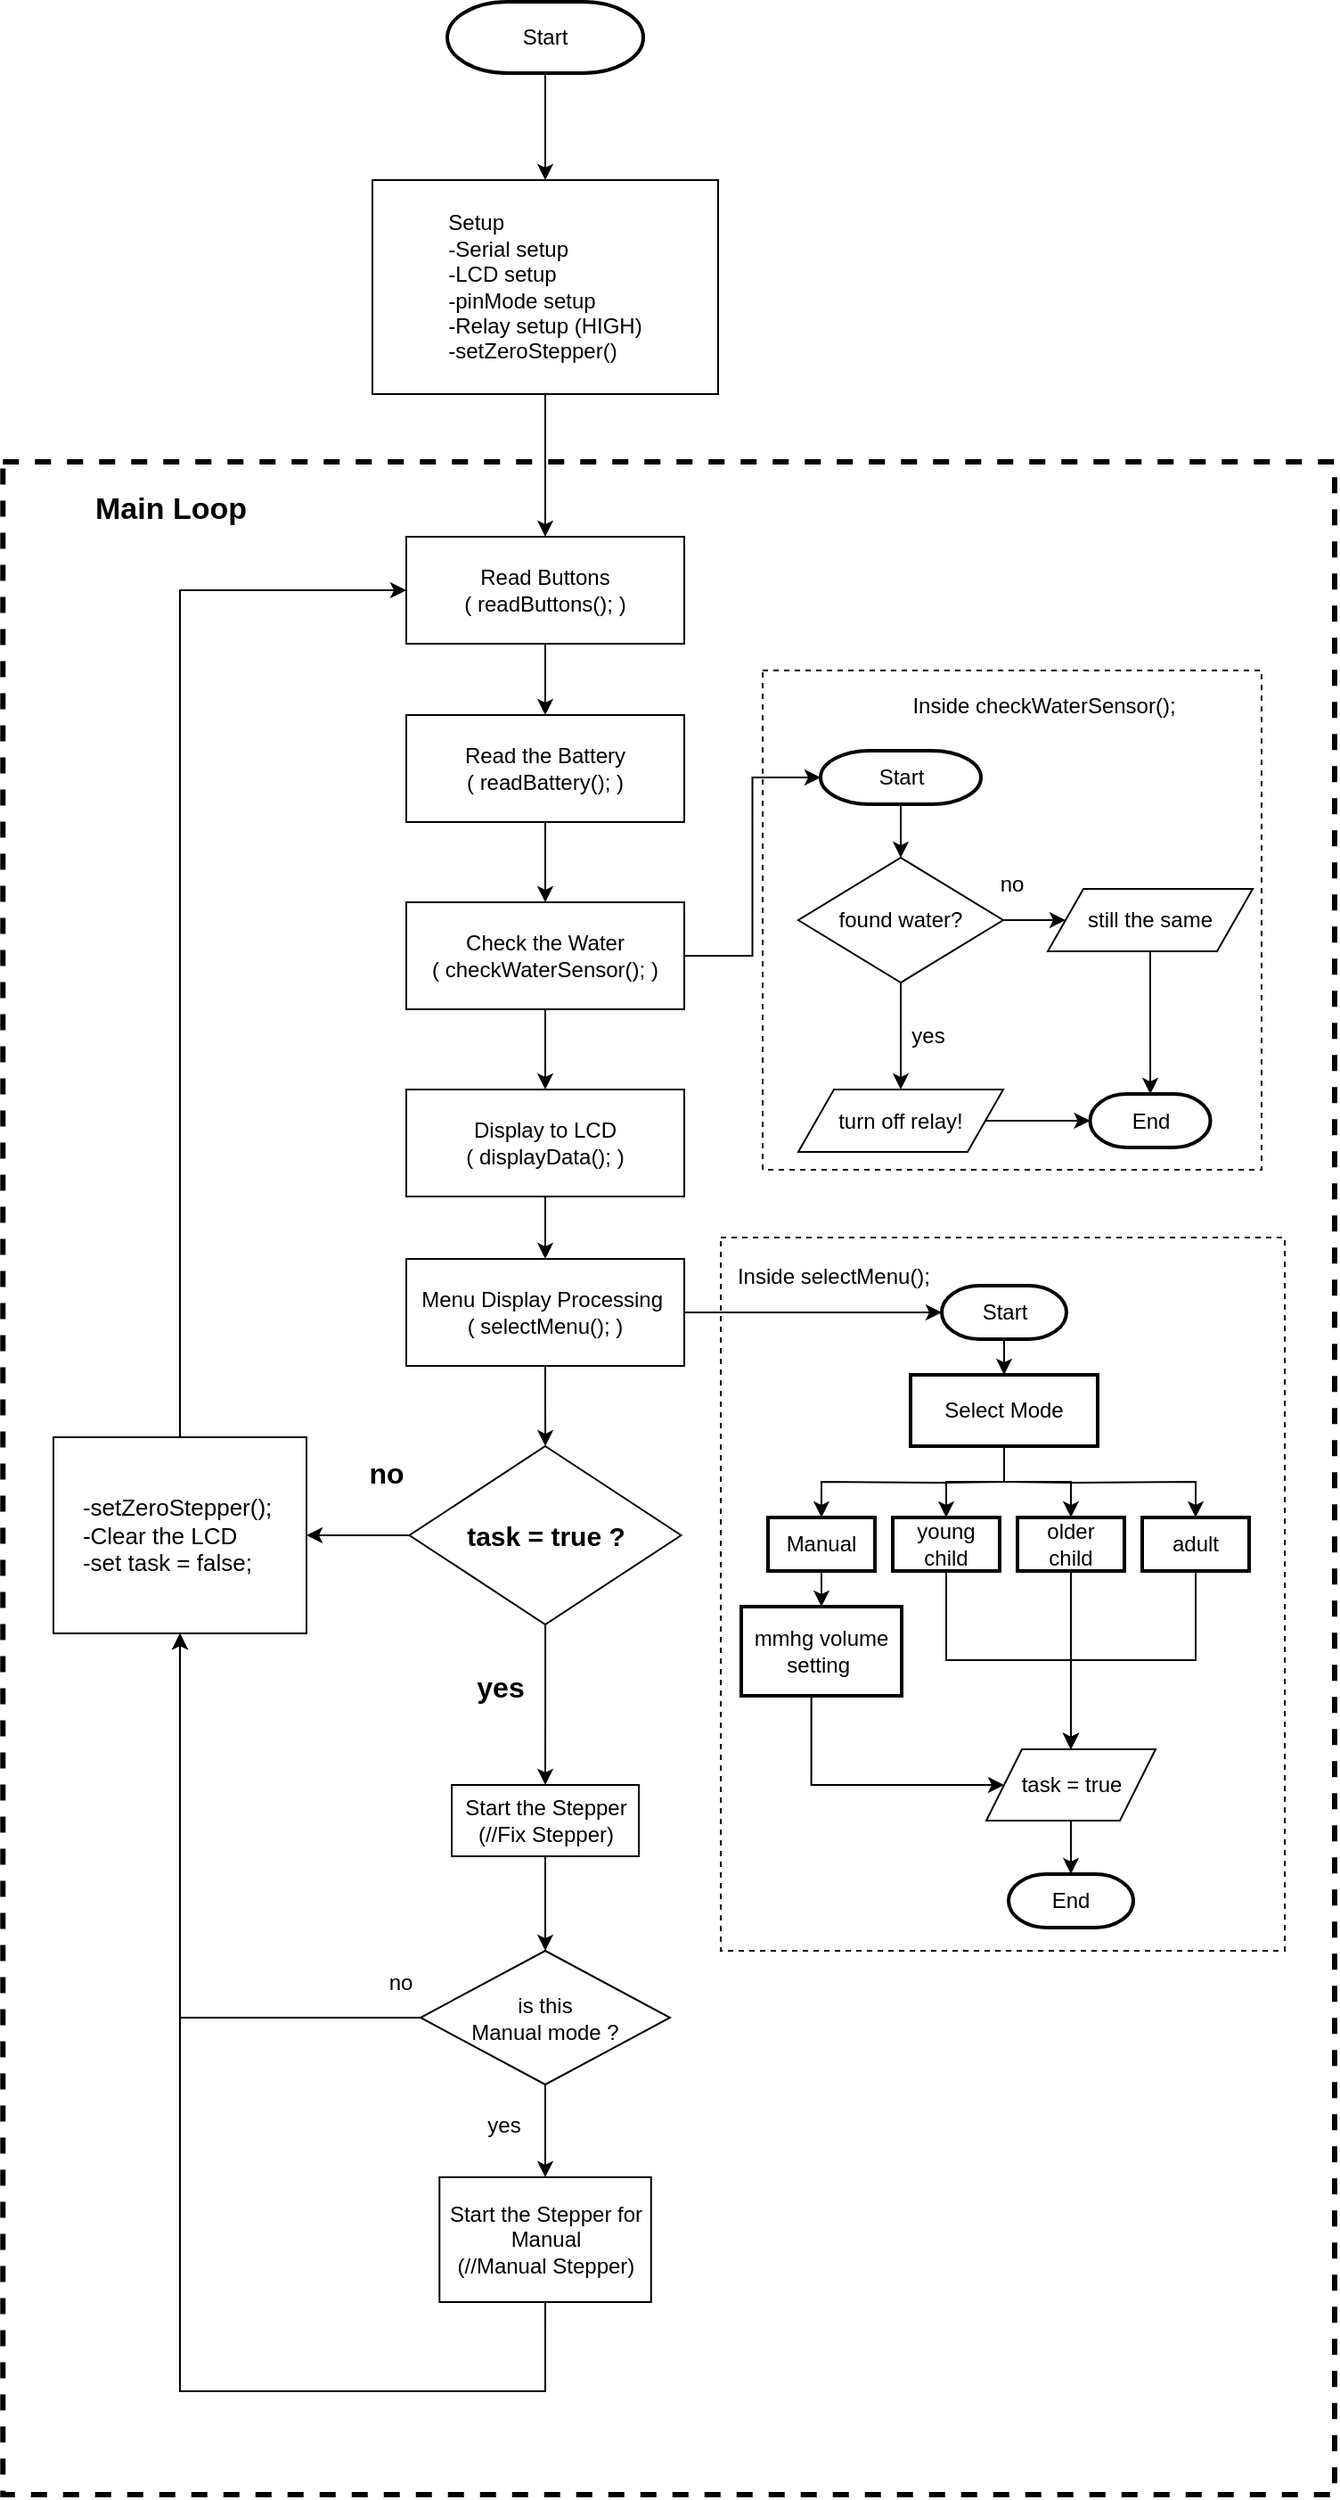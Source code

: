 <mxfile version="22.1.18" type="device">
  <diagram name="หน้า-1" id="kiTbpVJBDI51rhFGSgXa">
    <mxGraphModel dx="1976" dy="1140" grid="1" gridSize="10" guides="1" tooltips="1" connect="1" arrows="1" fold="1" page="1" pageScale="1" pageWidth="827" pageHeight="1169" math="0" shadow="0">
      <root>
        <mxCell id="0" />
        <mxCell id="1" parent="0" />
        <mxCell id="M46JBwFHOQyH1MQd8QL0-98" value="" style="group" vertex="1" connectable="0" parent="1">
          <mxGeometry x="72" y="20" width="720" height="1400" as="geometry" />
        </mxCell>
        <mxCell id="M46JBwFHOQyH1MQd8QL0-18" value="" style="group" vertex="1" connectable="0" parent="M46JBwFHOQyH1MQd8QL0-98">
          <mxGeometry x="418" y="420" width="265" height="240" as="geometry" />
        </mxCell>
        <mxCell id="M46JBwFHOQyH1MQd8QL0-7" value="Start" style="strokeWidth=2;html=1;shape=mxgraph.flowchart.terminator;whiteSpace=wrap;" vertex="1" parent="M46JBwFHOQyH1MQd8QL0-18">
          <mxGeometry x="12.5" width="90" height="30" as="geometry" />
        </mxCell>
        <mxCell id="M46JBwFHOQyH1MQd8QL0-8" value="found water?" style="rhombus;whiteSpace=wrap;html=1;" vertex="1" parent="M46JBwFHOQyH1MQd8QL0-18">
          <mxGeometry y="60" width="115" height="70" as="geometry" />
        </mxCell>
        <mxCell id="M46JBwFHOQyH1MQd8QL0-13" value="" style="edgeStyle=orthogonalEdgeStyle;rounded=0;orthogonalLoop=1;jettySize=auto;html=1;" edge="1" parent="M46JBwFHOQyH1MQd8QL0-18" source="M46JBwFHOQyH1MQd8QL0-7" target="M46JBwFHOQyH1MQd8QL0-8">
          <mxGeometry relative="1" as="geometry" />
        </mxCell>
        <mxCell id="M46JBwFHOQyH1MQd8QL0-45" value="" style="edgeStyle=orthogonalEdgeStyle;rounded=0;orthogonalLoop=1;jettySize=auto;html=1;" edge="1" parent="M46JBwFHOQyH1MQd8QL0-18" source="M46JBwFHOQyH1MQd8QL0-9" target="M46JBwFHOQyH1MQd8QL0-43">
          <mxGeometry relative="1" as="geometry" />
        </mxCell>
        <mxCell id="M46JBwFHOQyH1MQd8QL0-9" value="turn off relay!" style="shape=parallelogram;perimeter=parallelogramPerimeter;whiteSpace=wrap;html=1;fixedSize=1;" vertex="1" parent="M46JBwFHOQyH1MQd8QL0-18">
          <mxGeometry y="190" width="115" height="35" as="geometry" />
        </mxCell>
        <mxCell id="M46JBwFHOQyH1MQd8QL0-10" value="" style="edgeStyle=orthogonalEdgeStyle;rounded=0;orthogonalLoop=1;jettySize=auto;html=1;" edge="1" parent="M46JBwFHOQyH1MQd8QL0-18" source="M46JBwFHOQyH1MQd8QL0-8" target="M46JBwFHOQyH1MQd8QL0-9">
          <mxGeometry relative="1" as="geometry" />
        </mxCell>
        <mxCell id="M46JBwFHOQyH1MQd8QL0-44" value="" style="edgeStyle=orthogonalEdgeStyle;rounded=0;orthogonalLoop=1;jettySize=auto;html=1;" edge="1" parent="M46JBwFHOQyH1MQd8QL0-18" source="M46JBwFHOQyH1MQd8QL0-11" target="M46JBwFHOQyH1MQd8QL0-43">
          <mxGeometry relative="1" as="geometry" />
        </mxCell>
        <mxCell id="M46JBwFHOQyH1MQd8QL0-11" value="still the same" style="shape=parallelogram;perimeter=parallelogramPerimeter;whiteSpace=wrap;html=1;fixedSize=1;" vertex="1" parent="M46JBwFHOQyH1MQd8QL0-18">
          <mxGeometry x="140" y="77.5" width="115" height="35" as="geometry" />
        </mxCell>
        <mxCell id="M46JBwFHOQyH1MQd8QL0-12" value="" style="edgeStyle=orthogonalEdgeStyle;rounded=0;orthogonalLoop=1;jettySize=auto;html=1;" edge="1" parent="M46JBwFHOQyH1MQd8QL0-18" source="M46JBwFHOQyH1MQd8QL0-8" target="M46JBwFHOQyH1MQd8QL0-11">
          <mxGeometry relative="1" as="geometry" />
        </mxCell>
        <mxCell id="M46JBwFHOQyH1MQd8QL0-43" value="End" style="strokeWidth=2;html=1;shape=mxgraph.flowchart.terminator;whiteSpace=wrap;" vertex="1" parent="M46JBwFHOQyH1MQd8QL0-18">
          <mxGeometry x="163.75" y="192.5" width="67.5" height="30" as="geometry" />
        </mxCell>
        <mxCell id="M46JBwFHOQyH1MQd8QL0-74" value="yes" style="text;html=1;strokeColor=none;fillColor=none;align=center;verticalAlign=middle;whiteSpace=wrap;rounded=0;" vertex="1" parent="M46JBwFHOQyH1MQd8QL0-18">
          <mxGeometry x="42.5" y="145" width="60" height="30" as="geometry" />
        </mxCell>
        <mxCell id="M46JBwFHOQyH1MQd8QL0-75" value="no" style="text;html=1;strokeColor=none;fillColor=none;align=center;verticalAlign=middle;whiteSpace=wrap;rounded=0;" vertex="1" parent="M46JBwFHOQyH1MQd8QL0-18">
          <mxGeometry x="90" y="60" width="60" height="30" as="geometry" />
        </mxCell>
        <mxCell id="M46JBwFHOQyH1MQd8QL0-24" value="" style="whiteSpace=wrap;html=1;aspect=fixed;fillColor=none;dashed=1;strokeWidth=1;" vertex="1" parent="M46JBwFHOQyH1MQd8QL0-18">
          <mxGeometry x="-20" y="-45" width="280" height="280" as="geometry" />
        </mxCell>
        <mxCell id="M46JBwFHOQyH1MQd8QL0-1" value="Start" style="strokeWidth=2;html=1;shape=mxgraph.flowchart.terminator;whiteSpace=wrap;" vertex="1" parent="M46JBwFHOQyH1MQd8QL0-98">
          <mxGeometry x="221" width="110" height="40" as="geometry" />
        </mxCell>
        <mxCell id="M46JBwFHOQyH1MQd8QL0-2" value="&lt;div style=&quot;text-align: left;&quot;&gt;&lt;span style=&quot;background-color: initial;&quot;&gt;Setup&lt;/span&gt;&lt;/div&gt;&lt;div style=&quot;text-align: left;&quot;&gt;&lt;span style=&quot;background-color: initial;&quot;&gt;-Serial setup&lt;/span&gt;&lt;/div&gt;&lt;div style=&quot;text-align: left;&quot;&gt;&lt;span style=&quot;background-color: initial;&quot;&gt;-LCD setup&lt;/span&gt;&lt;/div&gt;&lt;div style=&quot;text-align: left;&quot;&gt;&lt;span style=&quot;background-color: initial;&quot;&gt;-pinMode setup&lt;/span&gt;&lt;/div&gt;&lt;div style=&quot;text-align: left;&quot;&gt;&lt;span style=&quot;background-color: initial;&quot;&gt;-Relay setup (HIGH)&lt;/span&gt;&lt;/div&gt;&lt;div style=&quot;text-align: left;&quot;&gt;&lt;span style=&quot;background-color: initial;&quot;&gt;-setZeroStepper()&lt;/span&gt;&lt;/div&gt;" style="rounded=0;whiteSpace=wrap;html=1;" vertex="1" parent="M46JBwFHOQyH1MQd8QL0-98">
          <mxGeometry x="179" y="100" width="194" height="120" as="geometry" />
        </mxCell>
        <mxCell id="M46JBwFHOQyH1MQd8QL0-17" value="" style="edgeStyle=orthogonalEdgeStyle;rounded=0;orthogonalLoop=1;jettySize=auto;html=1;" edge="1" parent="M46JBwFHOQyH1MQd8QL0-98" source="M46JBwFHOQyH1MQd8QL0-1" target="M46JBwFHOQyH1MQd8QL0-2">
          <mxGeometry relative="1" as="geometry" />
        </mxCell>
        <mxCell id="M46JBwFHOQyH1MQd8QL0-4" value="Read Buttons&lt;br&gt;( readButtons(); )" style="rounded=0;whiteSpace=wrap;html=1;" vertex="1" parent="M46JBwFHOQyH1MQd8QL0-98">
          <mxGeometry x="198" y="300" width="156" height="60" as="geometry" />
        </mxCell>
        <mxCell id="M46JBwFHOQyH1MQd8QL0-14" value="" style="edgeStyle=orthogonalEdgeStyle;rounded=0;orthogonalLoop=1;jettySize=auto;html=1;" edge="1" parent="M46JBwFHOQyH1MQd8QL0-98" source="M46JBwFHOQyH1MQd8QL0-2" target="M46JBwFHOQyH1MQd8QL0-4">
          <mxGeometry relative="1" as="geometry" />
        </mxCell>
        <mxCell id="M46JBwFHOQyH1MQd8QL0-5" value="Read the Battery&lt;br&gt;( readBattery(); )" style="rounded=0;whiteSpace=wrap;html=1;" vertex="1" parent="M46JBwFHOQyH1MQd8QL0-98">
          <mxGeometry x="198" y="400" width="156" height="60" as="geometry" />
        </mxCell>
        <mxCell id="M46JBwFHOQyH1MQd8QL0-15" value="" style="edgeStyle=orthogonalEdgeStyle;rounded=0;orthogonalLoop=1;jettySize=auto;html=1;" edge="1" parent="M46JBwFHOQyH1MQd8QL0-98" source="M46JBwFHOQyH1MQd8QL0-4" target="M46JBwFHOQyH1MQd8QL0-5">
          <mxGeometry relative="1" as="geometry" />
        </mxCell>
        <mxCell id="M46JBwFHOQyH1MQd8QL0-6" value="Check the Water&lt;br&gt;( checkWaterSensor(); )" style="rounded=0;whiteSpace=wrap;html=1;" vertex="1" parent="M46JBwFHOQyH1MQd8QL0-98">
          <mxGeometry x="198" y="505" width="156" height="60" as="geometry" />
        </mxCell>
        <mxCell id="M46JBwFHOQyH1MQd8QL0-16" value="" style="edgeStyle=orthogonalEdgeStyle;rounded=0;orthogonalLoop=1;jettySize=auto;html=1;" edge="1" parent="M46JBwFHOQyH1MQd8QL0-98" source="M46JBwFHOQyH1MQd8QL0-5" target="M46JBwFHOQyH1MQd8QL0-6">
          <mxGeometry relative="1" as="geometry" />
        </mxCell>
        <mxCell id="M46JBwFHOQyH1MQd8QL0-19" value="Menu Display Processing&amp;nbsp;&lt;br&gt;( selectMenu(); )" style="rounded=0;whiteSpace=wrap;html=1;" vertex="1" parent="M46JBwFHOQyH1MQd8QL0-98">
          <mxGeometry x="198" y="705" width="156" height="60" as="geometry" />
        </mxCell>
        <mxCell id="M46JBwFHOQyH1MQd8QL0-21" value="" style="edgeStyle=orthogonalEdgeStyle;rounded=0;orthogonalLoop=1;jettySize=auto;html=1;" edge="1" parent="M46JBwFHOQyH1MQd8QL0-98" source="M46JBwFHOQyH1MQd8QL0-20" target="M46JBwFHOQyH1MQd8QL0-19">
          <mxGeometry relative="1" as="geometry" />
        </mxCell>
        <mxCell id="M46JBwFHOQyH1MQd8QL0-20" value="Display to LCD&lt;br&gt;( displayData(); )" style="rounded=0;whiteSpace=wrap;html=1;" vertex="1" parent="M46JBwFHOQyH1MQd8QL0-98">
          <mxGeometry x="198" y="610" width="156" height="60" as="geometry" />
        </mxCell>
        <mxCell id="M46JBwFHOQyH1MQd8QL0-22" value="" style="edgeStyle=orthogonalEdgeStyle;rounded=0;orthogonalLoop=1;jettySize=auto;html=1;" edge="1" parent="M46JBwFHOQyH1MQd8QL0-98" source="M46JBwFHOQyH1MQd8QL0-6" target="M46JBwFHOQyH1MQd8QL0-20">
          <mxGeometry relative="1" as="geometry" />
        </mxCell>
        <mxCell id="M46JBwFHOQyH1MQd8QL0-23" style="edgeStyle=orthogonalEdgeStyle;rounded=0;orthogonalLoop=1;jettySize=auto;html=1;entryX=0;entryY=0.5;entryDx=0;entryDy=0;entryPerimeter=0;" edge="1" parent="M46JBwFHOQyH1MQd8QL0-98" source="M46JBwFHOQyH1MQd8QL0-6" target="M46JBwFHOQyH1MQd8QL0-7">
          <mxGeometry relative="1" as="geometry" />
        </mxCell>
        <mxCell id="M46JBwFHOQyH1MQd8QL0-25" value="Inside checkWaterSensor();" style="text;html=1;strokeColor=none;fillColor=none;align=center;verticalAlign=middle;whiteSpace=wrap;rounded=0;" vertex="1" parent="M46JBwFHOQyH1MQd8QL0-98">
          <mxGeometry x="481" y="380" width="150" height="30" as="geometry" />
        </mxCell>
        <mxCell id="M46JBwFHOQyH1MQd8QL0-27" value="Start" style="strokeWidth=2;html=1;shape=mxgraph.flowchart.terminator;whiteSpace=wrap;" vertex="1" parent="M46JBwFHOQyH1MQd8QL0-98">
          <mxGeometry x="498.5" y="720" width="70" height="30" as="geometry" />
        </mxCell>
        <mxCell id="M46JBwFHOQyH1MQd8QL0-72" style="edgeStyle=orthogonalEdgeStyle;rounded=0;orthogonalLoop=1;jettySize=auto;html=1;" edge="1" parent="M46JBwFHOQyH1MQd8QL0-98" source="M46JBwFHOQyH1MQd8QL0-19" target="M46JBwFHOQyH1MQd8QL0-27">
          <mxGeometry relative="1" as="geometry" />
        </mxCell>
        <mxCell id="M46JBwFHOQyH1MQd8QL0-39" style="edgeStyle=orthogonalEdgeStyle;rounded=0;orthogonalLoop=1;jettySize=auto;html=1;entryX=0.5;entryY=0;entryDx=0;entryDy=0;" edge="1" parent="M46JBwFHOQyH1MQd8QL0-98" target="M46JBwFHOQyH1MQd8QL0-30">
          <mxGeometry relative="1" as="geometry">
            <mxPoint x="534" y="830" as="sourcePoint" />
          </mxGeometry>
        </mxCell>
        <mxCell id="M46JBwFHOQyH1MQd8QL0-40" style="edgeStyle=orthogonalEdgeStyle;rounded=0;orthogonalLoop=1;jettySize=auto;html=1;entryX=0.5;entryY=0;entryDx=0;entryDy=0;" edge="1" parent="M46JBwFHOQyH1MQd8QL0-98" target="M46JBwFHOQyH1MQd8QL0-36">
          <mxGeometry relative="1" as="geometry">
            <mxPoint x="534" y="830" as="sourcePoint" />
          </mxGeometry>
        </mxCell>
        <mxCell id="M46JBwFHOQyH1MQd8QL0-28" value="Select Mode" style="whiteSpace=wrap;html=1;strokeWidth=2;" vertex="1" parent="M46JBwFHOQyH1MQd8QL0-98">
          <mxGeometry x="481" y="770" width="105" height="40" as="geometry" />
        </mxCell>
        <mxCell id="M46JBwFHOQyH1MQd8QL0-29" value="" style="edgeStyle=orthogonalEdgeStyle;rounded=0;orthogonalLoop=1;jettySize=auto;html=1;" edge="1" parent="M46JBwFHOQyH1MQd8QL0-98" source="M46JBwFHOQyH1MQd8QL0-27" target="M46JBwFHOQyH1MQd8QL0-28">
          <mxGeometry relative="1" as="geometry" />
        </mxCell>
        <mxCell id="M46JBwFHOQyH1MQd8QL0-30" value="Manual" style="whiteSpace=wrap;html=1;strokeWidth=2;" vertex="1" parent="M46JBwFHOQyH1MQd8QL0-98">
          <mxGeometry x="401" y="850" width="60" height="30" as="geometry" />
        </mxCell>
        <mxCell id="M46JBwFHOQyH1MQd8QL0-33" value="young child" style="whiteSpace=wrap;html=1;strokeWidth=2;" vertex="1" parent="M46JBwFHOQyH1MQd8QL0-98">
          <mxGeometry x="471" y="850" width="60" height="30" as="geometry" />
        </mxCell>
        <mxCell id="M46JBwFHOQyH1MQd8QL0-37" style="edgeStyle=orthogonalEdgeStyle;rounded=0;orthogonalLoop=1;jettySize=auto;html=1;" edge="1" parent="M46JBwFHOQyH1MQd8QL0-98" source="M46JBwFHOQyH1MQd8QL0-28" target="M46JBwFHOQyH1MQd8QL0-33">
          <mxGeometry relative="1" as="geometry" />
        </mxCell>
        <mxCell id="M46JBwFHOQyH1MQd8QL0-34" value="older &lt;br&gt;child" style="whiteSpace=wrap;html=1;strokeWidth=2;" vertex="1" parent="M46JBwFHOQyH1MQd8QL0-98">
          <mxGeometry x="541" y="850" width="60" height="30" as="geometry" />
        </mxCell>
        <mxCell id="M46JBwFHOQyH1MQd8QL0-38" style="edgeStyle=orthogonalEdgeStyle;rounded=0;orthogonalLoop=1;jettySize=auto;html=1;entryX=0.5;entryY=0;entryDx=0;entryDy=0;" edge="1" parent="M46JBwFHOQyH1MQd8QL0-98" source="M46JBwFHOQyH1MQd8QL0-28" target="M46JBwFHOQyH1MQd8QL0-34">
          <mxGeometry relative="1" as="geometry" />
        </mxCell>
        <mxCell id="M46JBwFHOQyH1MQd8QL0-36" value="adult" style="whiteSpace=wrap;html=1;strokeWidth=2;" vertex="1" parent="M46JBwFHOQyH1MQd8QL0-98">
          <mxGeometry x="611" y="850" width="60" height="30" as="geometry" />
        </mxCell>
        <mxCell id="M46JBwFHOQyH1MQd8QL0-41" value="mmhg volume &lt;br&gt;setting&amp;nbsp;" style="whiteSpace=wrap;html=1;strokeWidth=2;" vertex="1" parent="M46JBwFHOQyH1MQd8QL0-98">
          <mxGeometry x="386" y="900" width="90" height="50" as="geometry" />
        </mxCell>
        <mxCell id="M46JBwFHOQyH1MQd8QL0-42" value="" style="edgeStyle=orthogonalEdgeStyle;rounded=0;orthogonalLoop=1;jettySize=auto;html=1;" edge="1" parent="M46JBwFHOQyH1MQd8QL0-98" source="M46JBwFHOQyH1MQd8QL0-30" target="M46JBwFHOQyH1MQd8QL0-41">
          <mxGeometry relative="1" as="geometry" />
        </mxCell>
        <mxCell id="M46JBwFHOQyH1MQd8QL0-47" value="task = true" style="shape=parallelogram;perimeter=parallelogramPerimeter;whiteSpace=wrap;html=1;fixedSize=1;" vertex="1" parent="M46JBwFHOQyH1MQd8QL0-98">
          <mxGeometry x="523.5" y="980" width="95" height="40" as="geometry" />
        </mxCell>
        <mxCell id="M46JBwFHOQyH1MQd8QL0-49" style="edgeStyle=orthogonalEdgeStyle;rounded=0;orthogonalLoop=1;jettySize=auto;html=1;" edge="1" parent="M46JBwFHOQyH1MQd8QL0-98" source="M46JBwFHOQyH1MQd8QL0-33" target="M46JBwFHOQyH1MQd8QL0-47">
          <mxGeometry relative="1" as="geometry" />
        </mxCell>
        <mxCell id="M46JBwFHOQyH1MQd8QL0-50" style="edgeStyle=orthogonalEdgeStyle;rounded=0;orthogonalLoop=1;jettySize=auto;html=1;" edge="1" parent="M46JBwFHOQyH1MQd8QL0-98" source="M46JBwFHOQyH1MQd8QL0-34" target="M46JBwFHOQyH1MQd8QL0-47">
          <mxGeometry relative="1" as="geometry" />
        </mxCell>
        <mxCell id="M46JBwFHOQyH1MQd8QL0-51" style="edgeStyle=orthogonalEdgeStyle;rounded=0;orthogonalLoop=1;jettySize=auto;html=1;" edge="1" parent="M46JBwFHOQyH1MQd8QL0-98" source="M46JBwFHOQyH1MQd8QL0-36" target="M46JBwFHOQyH1MQd8QL0-47">
          <mxGeometry relative="1" as="geometry" />
        </mxCell>
        <mxCell id="M46JBwFHOQyH1MQd8QL0-52" style="edgeStyle=orthogonalEdgeStyle;rounded=0;orthogonalLoop=1;jettySize=auto;html=1;exitX=0.437;exitY=1.02;exitDx=0;exitDy=0;exitPerimeter=0;entryX=0;entryY=0.5;entryDx=0;entryDy=0;" edge="1" parent="M46JBwFHOQyH1MQd8QL0-98" source="M46JBwFHOQyH1MQd8QL0-41" target="M46JBwFHOQyH1MQd8QL0-47">
          <mxGeometry relative="1" as="geometry">
            <Array as="points">
              <mxPoint x="425" y="1000" />
            </Array>
          </mxGeometry>
        </mxCell>
        <mxCell id="M46JBwFHOQyH1MQd8QL0-53" value="End" style="strokeWidth=2;html=1;shape=mxgraph.flowchart.terminator;whiteSpace=wrap;" vertex="1" parent="M46JBwFHOQyH1MQd8QL0-98">
          <mxGeometry x="536" y="1050" width="70" height="30" as="geometry" />
        </mxCell>
        <mxCell id="M46JBwFHOQyH1MQd8QL0-54" value="" style="edgeStyle=orthogonalEdgeStyle;rounded=0;orthogonalLoop=1;jettySize=auto;html=1;" edge="1" parent="M46JBwFHOQyH1MQd8QL0-98" source="M46JBwFHOQyH1MQd8QL0-47" target="M46JBwFHOQyH1MQd8QL0-53">
          <mxGeometry relative="1" as="geometry" />
        </mxCell>
        <mxCell id="M46JBwFHOQyH1MQd8QL0-68" value="" style="rounded=0;whiteSpace=wrap;html=1;fillColor=none;dashed=1;" vertex="1" parent="M46JBwFHOQyH1MQd8QL0-98">
          <mxGeometry x="374.5" y="693" width="316.5" height="400" as="geometry" />
        </mxCell>
        <mxCell id="M46JBwFHOQyH1MQd8QL0-69" value="Inside selectMenu();" style="text;html=1;strokeColor=none;fillColor=none;align=center;verticalAlign=middle;whiteSpace=wrap;rounded=0;" vertex="1" parent="M46JBwFHOQyH1MQd8QL0-98">
          <mxGeometry x="373" y="700" width="130" height="30" as="geometry" />
        </mxCell>
        <mxCell id="M46JBwFHOQyH1MQd8QL0-73" value="&lt;font style=&quot;font-size: 15px;&quot;&gt;&lt;b&gt;task = true ?&lt;/b&gt;&lt;/font&gt;" style="rhombus;whiteSpace=wrap;html=1;" vertex="1" parent="M46JBwFHOQyH1MQd8QL0-98">
          <mxGeometry x="199.75" y="810" width="152.5" height="100" as="geometry" />
        </mxCell>
        <mxCell id="M46JBwFHOQyH1MQd8QL0-76" value="" style="edgeStyle=orthogonalEdgeStyle;rounded=0;orthogonalLoop=1;jettySize=auto;html=1;" edge="1" parent="M46JBwFHOQyH1MQd8QL0-98" source="M46JBwFHOQyH1MQd8QL0-19" target="M46JBwFHOQyH1MQd8QL0-73">
          <mxGeometry relative="1" as="geometry" />
        </mxCell>
        <mxCell id="M46JBwFHOQyH1MQd8QL0-77" value="Start the Stepper&lt;br&gt;(//Fix Stepper)" style="whiteSpace=wrap;html=1;" vertex="1" parent="M46JBwFHOQyH1MQd8QL0-98">
          <mxGeometry x="223.5" y="1000" width="105" height="40" as="geometry" />
        </mxCell>
        <mxCell id="M46JBwFHOQyH1MQd8QL0-78" value="" style="edgeStyle=orthogonalEdgeStyle;rounded=0;orthogonalLoop=1;jettySize=auto;html=1;" edge="1" parent="M46JBwFHOQyH1MQd8QL0-98" source="M46JBwFHOQyH1MQd8QL0-73" target="M46JBwFHOQyH1MQd8QL0-77">
          <mxGeometry relative="1" as="geometry" />
        </mxCell>
        <mxCell id="M46JBwFHOQyH1MQd8QL0-79" value="Start the Stepper for Manual&lt;br&gt;(//Manual Stepper)" style="whiteSpace=wrap;html=1;" vertex="1" parent="M46JBwFHOQyH1MQd8QL0-98">
          <mxGeometry x="216.63" y="1220" width="118.75" height="70" as="geometry" />
        </mxCell>
        <mxCell id="M46JBwFHOQyH1MQd8QL0-82" value="" style="edgeStyle=orthogonalEdgeStyle;rounded=0;orthogonalLoop=1;jettySize=auto;html=1;" edge="1" parent="M46JBwFHOQyH1MQd8QL0-98" source="M46JBwFHOQyH1MQd8QL0-80" target="M46JBwFHOQyH1MQd8QL0-79">
          <mxGeometry relative="1" as="geometry" />
        </mxCell>
        <mxCell id="M46JBwFHOQyH1MQd8QL0-80" value="is this &lt;br&gt;Manual mode ?" style="rhombus;whiteSpace=wrap;html=1;" vertex="1" parent="M46JBwFHOQyH1MQd8QL0-98">
          <mxGeometry x="206" y="1093" width="140" height="75" as="geometry" />
        </mxCell>
        <mxCell id="M46JBwFHOQyH1MQd8QL0-81" value="" style="edgeStyle=orthogonalEdgeStyle;rounded=0;orthogonalLoop=1;jettySize=auto;html=1;" edge="1" parent="M46JBwFHOQyH1MQd8QL0-98" source="M46JBwFHOQyH1MQd8QL0-77" target="M46JBwFHOQyH1MQd8QL0-80">
          <mxGeometry relative="1" as="geometry" />
        </mxCell>
        <mxCell id="M46JBwFHOQyH1MQd8QL0-95" style="edgeStyle=orthogonalEdgeStyle;rounded=0;orthogonalLoop=1;jettySize=auto;html=1;" edge="1" parent="M46JBwFHOQyH1MQd8QL0-98" source="M46JBwFHOQyH1MQd8QL0-85" target="M46JBwFHOQyH1MQd8QL0-4">
          <mxGeometry relative="1" as="geometry">
            <Array as="points">
              <mxPoint x="71" y="330" />
            </Array>
          </mxGeometry>
        </mxCell>
        <mxCell id="M46JBwFHOQyH1MQd8QL0-85" value="&lt;font style=&quot;font-size: 13px;&quot;&gt;&amp;nbsp; &amp;nbsp; -setZeroStepper();&lt;br&gt;&amp;nbsp; &amp;nbsp; -Clear the LCD&lt;br&gt;&amp;nbsp; &amp;nbsp; -set task = false;&lt;/font&gt;" style="whiteSpace=wrap;html=1;align=left;" vertex="1" parent="M46JBwFHOQyH1MQd8QL0-98">
          <mxGeometry y="805" width="142" height="110" as="geometry" />
        </mxCell>
        <mxCell id="M46JBwFHOQyH1MQd8QL0-91" style="edgeStyle=orthogonalEdgeStyle;rounded=0;orthogonalLoop=1;jettySize=auto;html=1;entryX=1;entryY=0.5;entryDx=0;entryDy=0;" edge="1" parent="M46JBwFHOQyH1MQd8QL0-98" source="M46JBwFHOQyH1MQd8QL0-73" target="M46JBwFHOQyH1MQd8QL0-85">
          <mxGeometry relative="1" as="geometry" />
        </mxCell>
        <mxCell id="M46JBwFHOQyH1MQd8QL0-92" style="edgeStyle=orthogonalEdgeStyle;rounded=0;orthogonalLoop=1;jettySize=auto;html=1;exitX=0.5;exitY=1;exitDx=0;exitDy=0;" edge="1" parent="M46JBwFHOQyH1MQd8QL0-98" source="M46JBwFHOQyH1MQd8QL0-79" target="M46JBwFHOQyH1MQd8QL0-85">
          <mxGeometry relative="1" as="geometry">
            <Array as="points">
              <mxPoint x="276" y="1340" />
              <mxPoint x="71" y="1340" />
            </Array>
          </mxGeometry>
        </mxCell>
        <mxCell id="M46JBwFHOQyH1MQd8QL0-93" style="edgeStyle=orthogonalEdgeStyle;rounded=0;orthogonalLoop=1;jettySize=auto;html=1;" edge="1" parent="M46JBwFHOQyH1MQd8QL0-98" source="M46JBwFHOQyH1MQd8QL0-80" target="M46JBwFHOQyH1MQd8QL0-85">
          <mxGeometry relative="1" as="geometry" />
        </mxCell>
        <mxCell id="M46JBwFHOQyH1MQd8QL0-86" value="yes" style="text;html=1;strokeColor=none;fillColor=none;align=center;verticalAlign=middle;whiteSpace=wrap;rounded=0;" vertex="1" parent="M46JBwFHOQyH1MQd8QL0-98">
          <mxGeometry x="223" y="1176" width="60" height="30" as="geometry" />
        </mxCell>
        <mxCell id="M46JBwFHOQyH1MQd8QL0-88" value="no" style="text;html=1;strokeColor=none;fillColor=none;align=center;verticalAlign=middle;whiteSpace=wrap;rounded=0;" vertex="1" parent="M46JBwFHOQyH1MQd8QL0-98">
          <mxGeometry x="164.5" y="1096" width="60" height="30" as="geometry" />
        </mxCell>
        <mxCell id="M46JBwFHOQyH1MQd8QL0-89" value="&lt;b&gt;&lt;font style=&quot;font-size: 16px;&quot;&gt;yes&lt;/font&gt;&lt;/b&gt;" style="text;html=1;strokeColor=none;fillColor=none;align=center;verticalAlign=middle;whiteSpace=wrap;rounded=0;" vertex="1" parent="M46JBwFHOQyH1MQd8QL0-98">
          <mxGeometry x="221" y="930" width="60" height="30" as="geometry" />
        </mxCell>
        <mxCell id="M46JBwFHOQyH1MQd8QL0-90" value="&lt;b&gt;&lt;font style=&quot;font-size: 16px;&quot;&gt;no&lt;/font&gt;&lt;/b&gt;" style="text;html=1;strokeColor=none;fillColor=none;align=center;verticalAlign=middle;whiteSpace=wrap;rounded=0;" vertex="1" parent="M46JBwFHOQyH1MQd8QL0-98">
          <mxGeometry x="156.63" y="810" width="60" height="30" as="geometry" />
        </mxCell>
        <mxCell id="M46JBwFHOQyH1MQd8QL0-99" value="" style="rounded=0;whiteSpace=wrap;html=1;strokeWidth=3;dashed=1;fillColor=none;" vertex="1" parent="M46JBwFHOQyH1MQd8QL0-98">
          <mxGeometry x="-28.37" y="258" width="747.37" height="1140" as="geometry" />
        </mxCell>
        <mxCell id="M46JBwFHOQyH1MQd8QL0-100" value="&lt;b&gt;&lt;font style=&quot;font-size: 17px;&quot;&gt;Main Loop&lt;/font&gt;&lt;/b&gt;" style="text;html=1;strokeColor=none;fillColor=none;align=center;verticalAlign=middle;whiteSpace=wrap;rounded=0;" vertex="1" parent="M46JBwFHOQyH1MQd8QL0-98">
          <mxGeometry y="270" width="132" height="30" as="geometry" />
        </mxCell>
      </root>
    </mxGraphModel>
  </diagram>
</mxfile>
